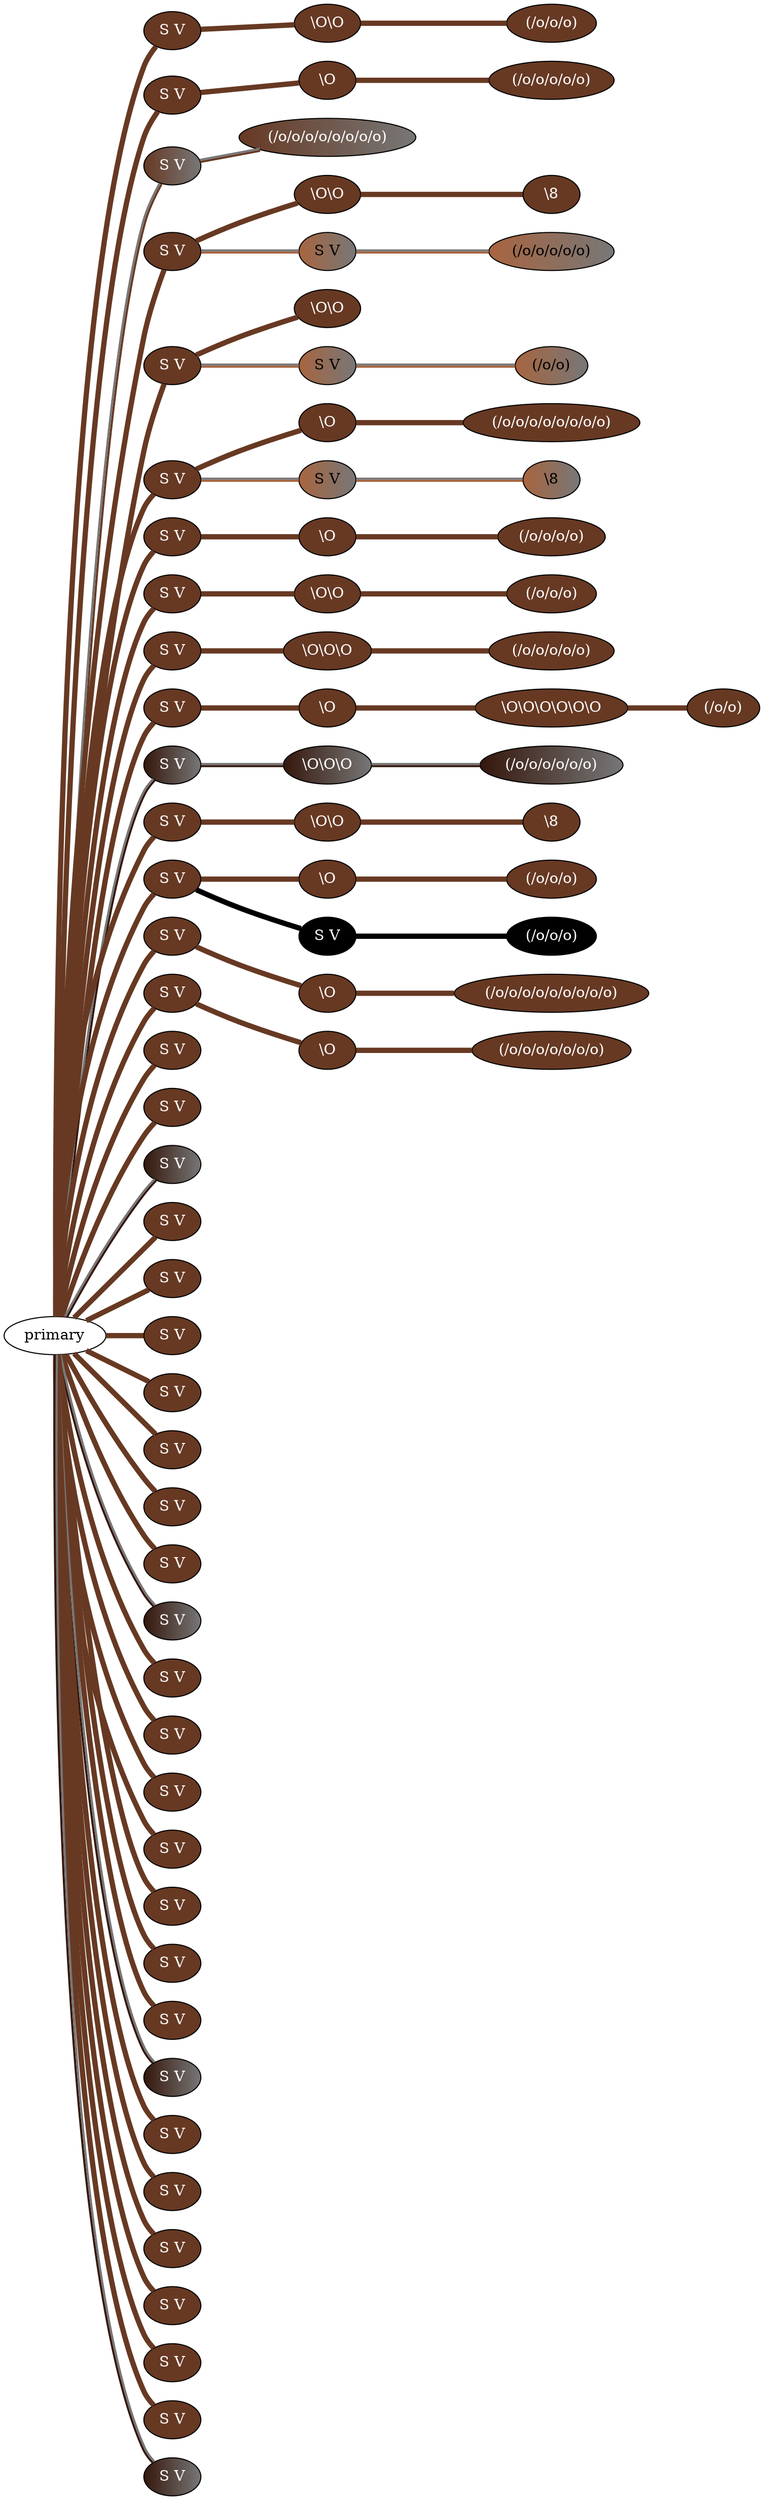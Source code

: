 graph {
 graph [rankdir=LR]
"1" [qtype="pendant_node", pendant_colors="#673923", pendant_ply="S", pendant_attach="V", pendant_length="45.0", label="S V", style=filled, fillcolor="#673923", fontcolor="#ffffff"]
"primary" -- "1" [qtype="pendant_link",penwidth=5,color="#673923"]
"1:0" [qtype="knot_node", knot_value="2", knot_type="S", knot_position="8.0", knot_spin="Z", label="\\O\\O", style=filled, fillcolor="#673923" , fontcolor="#ffffff"]
"1" -- "1:0" [qtype="knot_link",penwidth=5,color="#673923"]
"1:1" [qtype="knot_node", knot_value="3", knot_type="L", knot_position="18.0", knot_spin="S", label="(/o/o/o)", style=filled, fillcolor="#673923" , fontcolor="#ffffff"]
"1:0" -- "1:1" [qtype="knot_link",penwidth=5,color="#673923"]
"2" [qtype="pendant_node", pendant_colors="#673923", pendant_ply="S", pendant_attach="V", pendant_length="22.0", label="S V", style=filled, fillcolor="#673923", fontcolor="#ffffff"]
"primary" -- "2" [qtype="pendant_link",penwidth=5,color="#673923"]
"2:0" [qtype="knot_node", knot_value="1", knot_type="S", knot_position="4.5", knot_spin="Z", label="\\O", style=filled, fillcolor="#673923" , fontcolor="#ffffff"]
"2" -- "2:0" [qtype="knot_link",penwidth=5,color="#673923"]
"2:1" [qtype="knot_node", knot_value="5", knot_type="L", knot_position="17.5", knot_spin="S", label="(/o/o/o/o/o)", style=filled, fillcolor="#673923" , fontcolor="#ffffff"]
"2:0" -- "2:1" [qtype="knot_link",penwidth=5,color="#673923"]
"3" [qtype="pendant_node", pendant_colors="#673923:#777777", pendant_ply="S", pendant_attach="V", pendant_length="24.0", label="S V", style=filled, fillcolor="#673923:#777777", fontcolor="#ffffff"]
"primary" -- "3" [qtype="pendant_link",penwidth=2,color="#673923:#777777"]
"3:0" [qtype="knot_node", knot_value="8", knot_type="L", knot_position="17.5", knot_spin="S", label="(/o/o/o/o/o/o/o/o)", style=filled, fillcolor="#673923:#777777" , fontcolor="#ffffff"]
"3" -- "3:0" [qtype="knot_link",penwidth=2,color="#673923:#777777"]
"4" [qtype="pendant_node", pendant_colors="#673923", pendant_ply="S", pendant_attach="V", pendant_length="50.0", label="S V", style=filled, fillcolor="#673923", fontcolor="#ffffff"]
"primary" -- "4" [qtype="pendant_link",penwidth=5,color="#673923"]
"4:0" [qtype="knot_node", knot_value="2", knot_type="S", knot_position="9.0", knot_spin="Z", label="\\O\\O", style=filled, fillcolor="#673923" , fontcolor="#ffffff"]
"4" -- "4:0" [qtype="knot_link",penwidth=5,color="#673923"]
"4:1" [qtype="knot_node", knot_value="1", knot_type="E", knot_position="19.0", knot_spin="Z", label="\\8", style=filled, fillcolor="#673923" , fontcolor="#ffffff"]
"4:0" -- "4:1" [qtype="knot_link",penwidth=5,color="#673923"]
"4s1" [qtype="pendant_node", pendant_colors="#A86540:#777777", pendant_ply="S", pendant_attach="V", pendant_length="20.0", label="S V", style=filled, fillcolor="#A86540:#777777", fontcolor="#000000"]
"4" -- "4s1" [qtype="pendant_link",penwidth=2,color="#A86540:#777777"]
"4s1:0" [qtype="knot_node", knot_value="5", knot_type="L", knot_position="4.0", knot_spin="S", label="(/o/o/o/o/o)", style=filled, fillcolor="#A86540:#777777" , fontcolor="#000000"]
"4s1" -- "4s1:0" [qtype="knot_link",penwidth=2,color="#A86540:#777777"]
"5" [qtype="pendant_node", pendant_colors="#673923", pendant_ply="S", pendant_attach="V", pendant_length="47.0", label="S V", style=filled, fillcolor="#673923", fontcolor="#ffffff"]
"primary" -- "5" [qtype="pendant_link",penwidth=5,color="#673923"]
"5:0" [qtype="knot_node", knot_value="2", knot_type="S", knot_position="8.5", knot_spin="Z", label="\\O\\O", style=filled, fillcolor="#673923" , fontcolor="#ffffff"]
"5" -- "5:0" [qtype="knot_link",penwidth=5,color="#673923"]
"5s1" [qtype="pendant_node", pendant_colors="#A86540:#777777", pendant_ply="S", pendant_attach="V", pendant_length="26.0", label="S V", style=filled, fillcolor="#A86540:#777777", fontcolor="#000000"]
"5" -- "5s1" [qtype="pendant_link",penwidth=2,color="#A86540:#777777"]
"5s1:0" [qtype="knot_node", knot_value="2", knot_type="L", knot_position="5.0", knot_spin="S", label="(/o/o)", style=filled, fillcolor="#A86540:#777777" , fontcolor="#000000"]
"5s1" -- "5s1:0" [qtype="knot_link",penwidth=2,color="#A86540:#777777"]
"6" [qtype="pendant_node", pendant_colors="#673923", pendant_ply="S", pendant_attach="V", pendant_length="37.0", label="S V", style=filled, fillcolor="#673923", fontcolor="#ffffff"]
"primary" -- "6" [qtype="pendant_link",penwidth=5,color="#673923"]
"6:0" [qtype="knot_node", knot_value="1", knot_type="S", knot_position="9.0", knot_spin="Z", label="\\O", style=filled, fillcolor="#673923" , fontcolor="#ffffff"]
"6" -- "6:0" [qtype="knot_link",penwidth=5,color="#673923"]
"6:1" [qtype="knot_node", knot_value="8", knot_type="L", knot_position="19.5", knot_spin="S", label="(/o/o/o/o/o/o/o/o)", style=filled, fillcolor="#673923" , fontcolor="#ffffff"]
"6:0" -- "6:1" [qtype="knot_link",penwidth=5,color="#673923"]
"6s1" [qtype="pendant_node", pendant_colors="#A86540:#777777", pendant_ply="S", pendant_attach="V", pendant_length="25.5", label="S V", style=filled, fillcolor="#A86540:#777777", fontcolor="#000000"]
"6" -- "6s1" [qtype="pendant_link",penwidth=2,color="#A86540:#777777"]
"6s1:0" [qtype="knot_node", knot_value="1", knot_type="E", knot_position="4.5", knot_spin="Z", label="\\8", style=filled, fillcolor="#A86540:#777777" , fontcolor="#000000"]
"6s1" -- "6s1:0" [qtype="knot_link",penwidth=2,color="#A86540:#777777"]
"7" [qtype="pendant_node", pendant_colors="#673923", pendant_ply="S", pendant_attach="V", pendant_length="47.5", label="S V", style=filled, fillcolor="#673923", fontcolor="#ffffff"]
"primary" -- "7" [qtype="pendant_link",penwidth=5,color="#673923"]
"7:0" [qtype="knot_node", knot_value="1", knot_type="S", knot_position="9.0", knot_spin="Z", label="\\O", style=filled, fillcolor="#673923" , fontcolor="#ffffff"]
"7" -- "7:0" [qtype="knot_link",penwidth=5,color="#673923"]
"7:1" [qtype="knot_node", knot_value="4", knot_type="L", knot_position="19.5", knot_spin="S", label="(/o/o/o/o)", style=filled, fillcolor="#673923" , fontcolor="#ffffff"]
"7:0" -- "7:1" [qtype="knot_link",penwidth=5,color="#673923"]
"8" [qtype="pendant_node", pendant_colors="#673923", pendant_ply="S", pendant_attach="V", pendant_length="48.0", label="S V", style=filled, fillcolor="#673923", fontcolor="#ffffff"]
"primary" -- "8" [qtype="pendant_link",penwidth=5,color="#673923"]
"8:0" [qtype="knot_node", knot_value="2", knot_type="S", knot_position="9.0", knot_spin="Z", label="\\O\\O", style=filled, fillcolor="#673923" , fontcolor="#ffffff"]
"8" -- "8:0" [qtype="knot_link",penwidth=5,color="#673923"]
"8:1" [qtype="knot_node", knot_value="3", knot_type="L", knot_position="19.0", knot_spin="S", label="(/o/o/o)", style=filled, fillcolor="#673923" , fontcolor="#ffffff"]
"8:0" -- "8:1" [qtype="knot_link",penwidth=5,color="#673923"]
"9" [qtype="pendant_node", pendant_colors="#673923", pendant_ply="S", pendant_attach="V", pendant_length="43.0", label="S V", style=filled, fillcolor="#673923", fontcolor="#ffffff"]
"primary" -- "9" [qtype="pendant_link",penwidth=5,color="#673923"]
"9:0" [qtype="knot_node", knot_value="3", knot_type="S", knot_position="8.5", knot_spin="Z", label="\\O\\O\\O", style=filled, fillcolor="#673923" , fontcolor="#ffffff"]
"9" -- "9:0" [qtype="knot_link",penwidth=5,color="#673923"]
"9:1" [qtype="knot_node", knot_value="5", knot_type="L", knot_position="18.0", knot_spin="S", label="(/o/o/o/o/o)", style=filled, fillcolor="#673923" , fontcolor="#ffffff"]
"9:0" -- "9:1" [qtype="knot_link",penwidth=5,color="#673923"]
"10" [qtype="pendant_node", pendant_colors="#673923", pendant_ply="S", pendant_attach="V", pendant_length="37.5", label="S V", style=filled, fillcolor="#673923", fontcolor="#ffffff"]
"primary" -- "10" [qtype="pendant_link",penwidth=5,color="#673923"]
"10:0" [qtype="knot_node", knot_value="1", knot_type="S", knot_position="4.5", knot_spin="Z", label="\\O", style=filled, fillcolor="#673923" , fontcolor="#ffffff"]
"10" -- "10:0" [qtype="knot_link",penwidth=5,color="#673923"]
"10:1" [qtype="knot_node", knot_value="6", knot_type="S", knot_position="8.5", knot_spin="Z", label="\\O\\O\\O\\O\\O\\O", style=filled, fillcolor="#673923" , fontcolor="#ffffff"]
"10:0" -- "10:1" [qtype="knot_link",penwidth=5,color="#673923"]
"10:2" [qtype="knot_node", knot_value="2", knot_type="L", knot_position="18.0", knot_spin="S", label="(/o/o)", style=filled, fillcolor="#673923" , fontcolor="#ffffff"]
"10:1" -- "10:2" [qtype="knot_link",penwidth=5,color="#673923"]
"11" [qtype="pendant_node", pendant_colors="#35170C:#777777", pendant_ply="S", pendant_attach="V", pendant_length="46.0", label="S V", style=filled, fillcolor="#35170C:#777777", fontcolor="#ffffff"]
"primary" -- "11" [qtype="pendant_link",penwidth=2,color="#35170C:#777777"]
"11:0" [qtype="knot_node", knot_value="3", knot_type="S", knot_position="8.5", knot_spin="Z", label="\\O\\O\\O", style=filled, fillcolor="#35170C:#777777" , fontcolor="#ffffff"]
"11" -- "11:0" [qtype="knot_link",penwidth=2,color="#35170C:#777777"]
"11:1" [qtype="knot_node", knot_value="6", knot_type="L", knot_position="18.0", knot_spin="S", label="(/o/o/o/o/o/o)", style=filled, fillcolor="#35170C:#777777" , fontcolor="#ffffff"]
"11:0" -- "11:1" [qtype="knot_link",penwidth=2,color="#35170C:#777777"]
"12" [qtype="pendant_node", pendant_colors="#673923", pendant_ply="S", pendant_attach="V", pendant_length="44.0", label="S V", style=filled, fillcolor="#673923", fontcolor="#ffffff"]
"primary" -- "12" [qtype="pendant_link",penwidth=5,color="#673923"]
"12:0" [qtype="knot_node", knot_value="2", knot_type="S", knot_position="8.5", knot_spin="Z", label="\\O\\O", style=filled, fillcolor="#673923" , fontcolor="#ffffff"]
"12" -- "12:0" [qtype="knot_link",penwidth=5,color="#673923"]
"12:1" [qtype="knot_node", knot_value="1", knot_type="E", knot_position="18.0", knot_spin="Z", label="\\8", style=filled, fillcolor="#673923" , fontcolor="#ffffff"]
"12:0" -- "12:1" [qtype="knot_link",penwidth=5,color="#673923"]
"13" [qtype="pendant_node", pendant_colors="#673923", pendant_ply="S", pendant_attach="V", pendant_length="47.5", label="S V", style=filled, fillcolor="#673923", fontcolor="#ffffff"]
"primary" -- "13" [qtype="pendant_link",penwidth=5,color="#673923"]
"13:0" [qtype="knot_node", knot_value="1", knot_type="S", knot_position="8.5", knot_spin="Z", label="\\O", style=filled, fillcolor="#673923" , fontcolor="#ffffff"]
"13" -- "13:0" [qtype="knot_link",penwidth=5,color="#673923"]
"13:1" [qtype="knot_node", knot_value="3", knot_type="L", knot_position="18.5", knot_spin="S", label="(/o/o/o)", style=filled, fillcolor="#673923" , fontcolor="#ffffff"]
"13:0" -- "13:1" [qtype="knot_link",penwidth=5,color="#673923"]
"13s1" [qtype="pendant_node", pendant_colors="#000000", pendant_ply="S", pendant_attach="V", pendant_length="34.0", label="S V", style=filled, fillcolor="#000000", fontcolor="#ffffff"]
"13" -- "13s1" [qtype="pendant_link",penwidth=5,color="#000000"]
"13s1:0" [qtype="knot_node", knot_value="3", knot_type="L", knot_position="4.5", knot_spin="S", label="(/o/o/o)", style=filled, fillcolor="#000000" , fontcolor="#ffffff"]
"13s1" -- "13s1:0" [qtype="knot_link",penwidth=5,color="#000000"]
"14" [qtype="pendant_node", pendant_colors="#673923", pendant_ply="S", pendant_attach="V", pendant_length="34.0", label="S V", style=filled, fillcolor="#673923", fontcolor="#ffffff"]
"primary" -- "14" [qtype="pendant_link",penwidth=5,color="#673923"]
"14:0" [qtype="knot_node", knot_value="1", knot_type="S", knot_position="8.5", knot_spin="Z", label="\\O", style=filled, fillcolor="#673923" , fontcolor="#ffffff"]
"14" -- "14:0" [qtype="knot_link",penwidth=5,color="#673923"]
"14:1" [qtype="knot_node", knot_value="9", knot_type="L", knot_position="18.0", knot_spin="S", label="(/o/o/o/o/o/o/o/o/o)", style=filled, fillcolor="#673923" , fontcolor="#ffffff"]
"14:0" -- "14:1" [qtype="knot_link",penwidth=5,color="#673923"]
"15" [qtype="pendant_node", pendant_colors="#673923", pendant_ply="S", pendant_attach="V", pendant_length="42.0", label="S V", style=filled, fillcolor="#673923", fontcolor="#ffffff"]
"primary" -- "15" [qtype="pendant_link",penwidth=5,color="#673923"]
"15:0" [qtype="knot_node", knot_value="1", knot_type="S", knot_position="8.5", knot_spin="Z", label="\\O", style=filled, fillcolor="#673923" , fontcolor="#ffffff"]
"15" -- "15:0" [qtype="knot_link",penwidth=5,color="#673923"]
"15:1" [qtype="knot_node", knot_value="7", knot_type="L", knot_position="18.0", knot_spin="S", label="(/o/o/o/o/o/o/o)", style=filled, fillcolor="#673923" , fontcolor="#ffffff"]
"15:0" -- "15:1" [qtype="knot_link",penwidth=5,color="#673923"]
"16" [qtype="pendant_node", pendant_colors="#673923", pendant_ply="S", pendant_attach="V", pendant_length="49.0", label="S V", style=filled, fillcolor="#673923", fontcolor="#ffffff"]
"primary" -- "16" [qtype="pendant_link",penwidth=5,color="#673923"]
"17" [qtype="pendant_node", pendant_colors="#673923", pendant_ply="S", pendant_attach="V", pendant_length="51.0", label="S V", style=filled, fillcolor="#673923", fontcolor="#ffffff"]
"primary" -- "17" [qtype="pendant_link",penwidth=5,color="#673923"]
"18" [qtype="pendant_node", pendant_colors="#35170C:#777777", pendant_ply="S", pendant_attach="V", pendant_length="29.5", label="S V", style=filled, fillcolor="#35170C:#777777", fontcolor="#ffffff"]
"primary" -- "18" [qtype="pendant_link",penwidth=2,color="#35170C:#777777"]
"19" [qtype="pendant_node", pendant_colors="#673923", pendant_ply="S", pendant_attach="V", pendant_length="46.0", label="S V", style=filled, fillcolor="#673923", fontcolor="#ffffff"]
"primary" -- "19" [qtype="pendant_link",penwidth=5,color="#673923"]
"20" [qtype="pendant_node", pendant_colors="#673923", pendant_ply="S", pendant_attach="V", pendant_length="50.0", label="S V", style=filled, fillcolor="#673923", fontcolor="#ffffff"]
"primary" -- "20" [qtype="pendant_link",penwidth=5,color="#673923"]
"21" [qtype="pendant_node", pendant_colors="#673923", pendant_ply="S", pendant_attach="V", pendant_length="47.5", label="S V", style=filled, fillcolor="#673923", fontcolor="#ffffff"]
"primary" -- "21" [qtype="pendant_link",penwidth=5,color="#673923"]
"22" [qtype="pendant_node", pendant_colors="#673923", pendant_ply="S", pendant_attach="V", pendant_length="53.0", label="S V", style=filled, fillcolor="#673923", fontcolor="#ffffff"]
"primary" -- "22" [qtype="pendant_link",penwidth=5,color="#673923"]
"23" [qtype="pendant_node", pendant_colors="#673923", pendant_ply="S", pendant_attach="V", pendant_length="42.0", label="S V", style=filled, fillcolor="#673923", fontcolor="#ffffff"]
"primary" -- "23" [qtype="pendant_link",penwidth=5,color="#673923"]
"24" [qtype="pendant_node", pendant_colors="#673923", pendant_ply="S", pendant_attach="V", pendant_length="20.5", label="S V", style=filled, fillcolor="#673923", fontcolor="#ffffff"]
"primary" -- "24" [qtype="pendant_link",penwidth=5,color="#673923"]
"25" [qtype="pendant_node", pendant_colors="#673923", pendant_ply="S", pendant_attach="V", pendant_length="20.0", label="S V", style=filled, fillcolor="#673923", fontcolor="#ffffff"]
"primary" -- "25" [qtype="pendant_link",penwidth=5,color="#673923"]
"26" [qtype="pendant_node", pendant_colors="#35170C:#777777", pendant_ply="S", pendant_attach="V", pendant_length="27.0", label="S V", style=filled, fillcolor="#35170C:#777777", fontcolor="#ffffff"]
"primary" -- "26" [qtype="pendant_link",penwidth=2,color="#35170C:#777777"]
"27" [qtype="pendant_node", pendant_colors="#673923", pendant_ply="S", pendant_attach="V", pendant_length="22.0", label="S V", style=filled, fillcolor="#673923", fontcolor="#ffffff"]
"primary" -- "27" [qtype="pendant_link",penwidth=5,color="#673923"]
"28" [qtype="pendant_node", pendant_colors="#673923", pendant_ply="S", pendant_attach="V", pendant_length="19.0", label="S V", style=filled, fillcolor="#673923", fontcolor="#ffffff"]
"primary" -- "28" [qtype="pendant_link",penwidth=5,color="#673923"]
"29" [qtype="pendant_node", pendant_colors="#673923", pendant_ply="S", pendant_attach="V", pendant_length="21.5", label="S V", style=filled, fillcolor="#673923", fontcolor="#ffffff"]
"primary" -- "29" [qtype="pendant_link",penwidth=5,color="#673923"]
"30" [qtype="pendant_node", pendant_colors="#673923", pendant_ply="S", pendant_attach="V", pendant_length="14.0", label="S V", style=filled, fillcolor="#673923", fontcolor="#ffffff"]
"primary" -- "30" [qtype="pendant_link",penwidth=5,color="#673923"]
"31" [qtype="pendant_node", pendant_colors="#673923", pendant_ply="S", pendant_attach="V", pendant_length="22.0", label="S V", style=filled, fillcolor="#673923", fontcolor="#ffffff"]
"primary" -- "31" [qtype="pendant_link",penwidth=5,color="#673923"]
"32" [qtype="pendant_node", pendant_colors="#673923", pendant_ply="S", pendant_attach="V", pendant_length="22.0", label="S V", style=filled, fillcolor="#673923", fontcolor="#ffffff"]
"primary" -- "32" [qtype="pendant_link",penwidth=5,color="#673923"]
"33" [qtype="pendant_node", pendant_colors="#673923", pendant_ply="S", pendant_attach="V", pendant_length="13.0", label="S V", style=filled, fillcolor="#673923", fontcolor="#ffffff"]
"primary" -- "33" [qtype="pendant_link",penwidth=5,color="#673923"]
"34" [qtype="pendant_node", pendant_colors="#35170C:#777777", pendant_ply="S", pendant_attach="V", pendant_length="11.5", label="S V", style=filled, fillcolor="#35170C:#777777", fontcolor="#ffffff"]
"primary" -- "34" [qtype="pendant_link",penwidth=2,color="#35170C:#777777"]
"35" [qtype="pendant_node", pendant_colors="#673923", pendant_ply="S", pendant_attach="V", pendant_length="0.5", label="S V", style=filled, fillcolor="#673923", fontcolor="#ffffff"]
"primary" -- "35" [qtype="pendant_link",penwidth=5,color="#673923"]
"36" [qtype="pendant_node", pendant_colors="#673923", pendant_ply="S", pendant_attach="V", pendant_length="47.0", label="S V", style=filled, fillcolor="#673923", fontcolor="#ffffff"]
"primary" -- "36" [qtype="pendant_link",penwidth=5,color="#673923"]
"37" [qtype="pendant_node", pendant_colors="#673923", pendant_ply="S", pendant_attach="V", pendant_length="13.5", label="S V", style=filled, fillcolor="#673923", fontcolor="#ffffff"]
"primary" -- "37" [qtype="pendant_link",penwidth=5,color="#673923"]
"38" [qtype="pendant_node", pendant_colors="#673923", pendant_ply="S", pendant_attach="V", pendant_length="9.0", label="S V", style=filled, fillcolor="#673923", fontcolor="#ffffff"]
"primary" -- "38" [qtype="pendant_link",penwidth=5,color="#673923"]
"39" [qtype="pendant_node", pendant_colors="#673923", pendant_ply="S", pendant_attach="V", pendant_length="45.0", label="S V", style=filled, fillcolor="#673923", fontcolor="#ffffff"]
"primary" -- "39" [qtype="pendant_link",penwidth=5,color="#673923"]
"40" [qtype="pendant_node", pendant_colors="#673923", pendant_ply="S", pendant_attach="V", pendant_length="5.5", label="S V", style=filled, fillcolor="#673923", fontcolor="#ffffff"]
"primary" -- "40" [qtype="pendant_link",penwidth=5,color="#673923"]
"41" [qtype="pendant_node", pendant_colors="#35170C:#777777", pendant_ply="S", pendant_attach="V", pendant_length="9.5", label="S V", style=filled, fillcolor="#35170C:#777777", fontcolor="#ffffff"]
"primary" -- "41" [qtype="pendant_link",penwidth=2,color="#35170C:#777777"]
}
